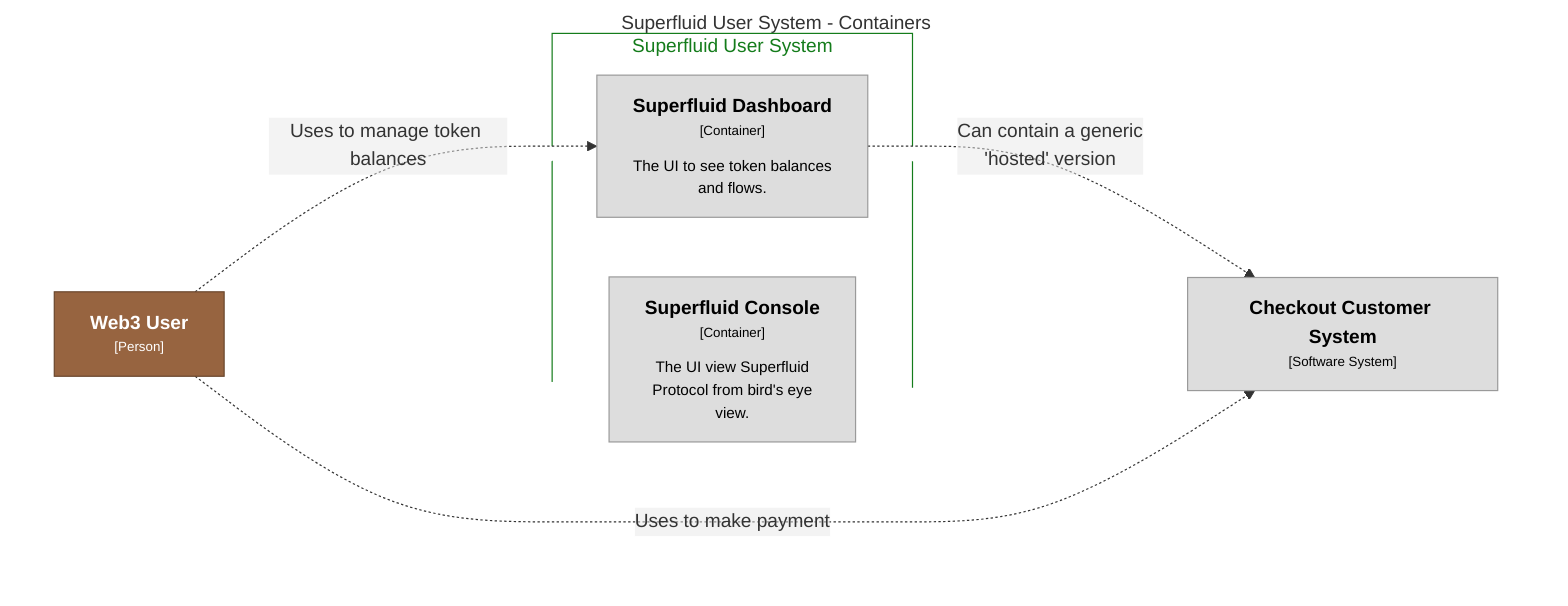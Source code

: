 graph TB
  linkStyle default fill:#ffffff

  subgraph diagram [Superfluid User System - Containers]
    style diagram fill:#ffffff,stroke:#ffffff

    44["<div style='font-weight: bold'>Web3 User</div><div style='font-size: 70%; margin-top: 0px'>[Person]</div>"]
    style 44 fill:#976440,stroke:#69462c,color:#ffffff
    1["<div style='font-weight: bold'>Checkout Customer System</div><div style='font-size: 70%; margin-top: 0px'>[Software System]</div>"]
    style 1 fill:#dddddd,stroke:#9a9a9a,color:#000000

    subgraph 32 [Superfluid User System]
      style 32 fill:#ffffff,stroke:#147c1b,color:#147c1b

      33["<div style='font-weight: bold'>Superfluid Dashboard</div><div style='font-size: 70%; margin-top: 0px'>[Container]</div><div style='font-size: 80%; margin-top:10px'>The UI to see token balances<br />and flows.</div>"]
      style 33 fill:#dddddd,stroke:#9a9a9a,color:#000000
      38["<div style='font-weight: bold'>Superfluid Console</div><div style='font-size: 70%; margin-top: 0px'>[Container]</div><div style='font-size: 80%; margin-top:10px'>The UI view Superfluid<br />Protocol from bird's eye<br />view.</div>"]
      style 38 fill:#dddddd,stroke:#9a9a9a,color:#000000
    end

    33-. "<div>Can contain a generic<br />'hosted' version</div><div style='font-size: 70%'></div>" .->1
    44-. "<div>Uses to manage token balances</div><div style='font-size: 70%'></div>" .->33
    44-. "<div>Uses to make payment</div><div style='font-size: 70%'></div>" .->1
  end